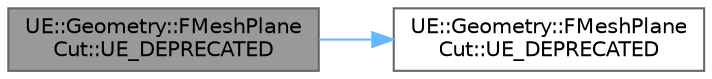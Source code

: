 digraph "UE::Geometry::FMeshPlaneCut::UE_DEPRECATED"
{
 // INTERACTIVE_SVG=YES
 // LATEX_PDF_SIZE
  bgcolor="transparent";
  edge [fontname=Helvetica,fontsize=10,labelfontname=Helvetica,labelfontsize=10];
  node [fontname=Helvetica,fontsize=10,shape=box,height=0.2,width=0.4];
  rankdir="LR";
  Node1 [id="Node000001",label="UE::Geometry::FMeshPlane\lCut::UE_DEPRECATED",height=0.2,width=0.4,color="gray40", fillcolor="grey60", style="filled", fontcolor="black",tooltip=" "];
  Node1 -> Node2 [id="edge1_Node000001_Node000002",color="steelblue1",style="solid",tooltip=" "];
  Node2 [id="Node000002",label="UE::Geometry::FMeshPlane\lCut::UE_DEPRECATED",height=0.2,width=0.4,color="grey40", fillcolor="white", style="filled",URL="$d6/d74/classUE_1_1Geometry_1_1FMeshPlaneCut.html#a849edb840b5da1f034e9bab3064ee23f",tooltip="List of output cut triangles representing the seed triangles along the cut."];
}
